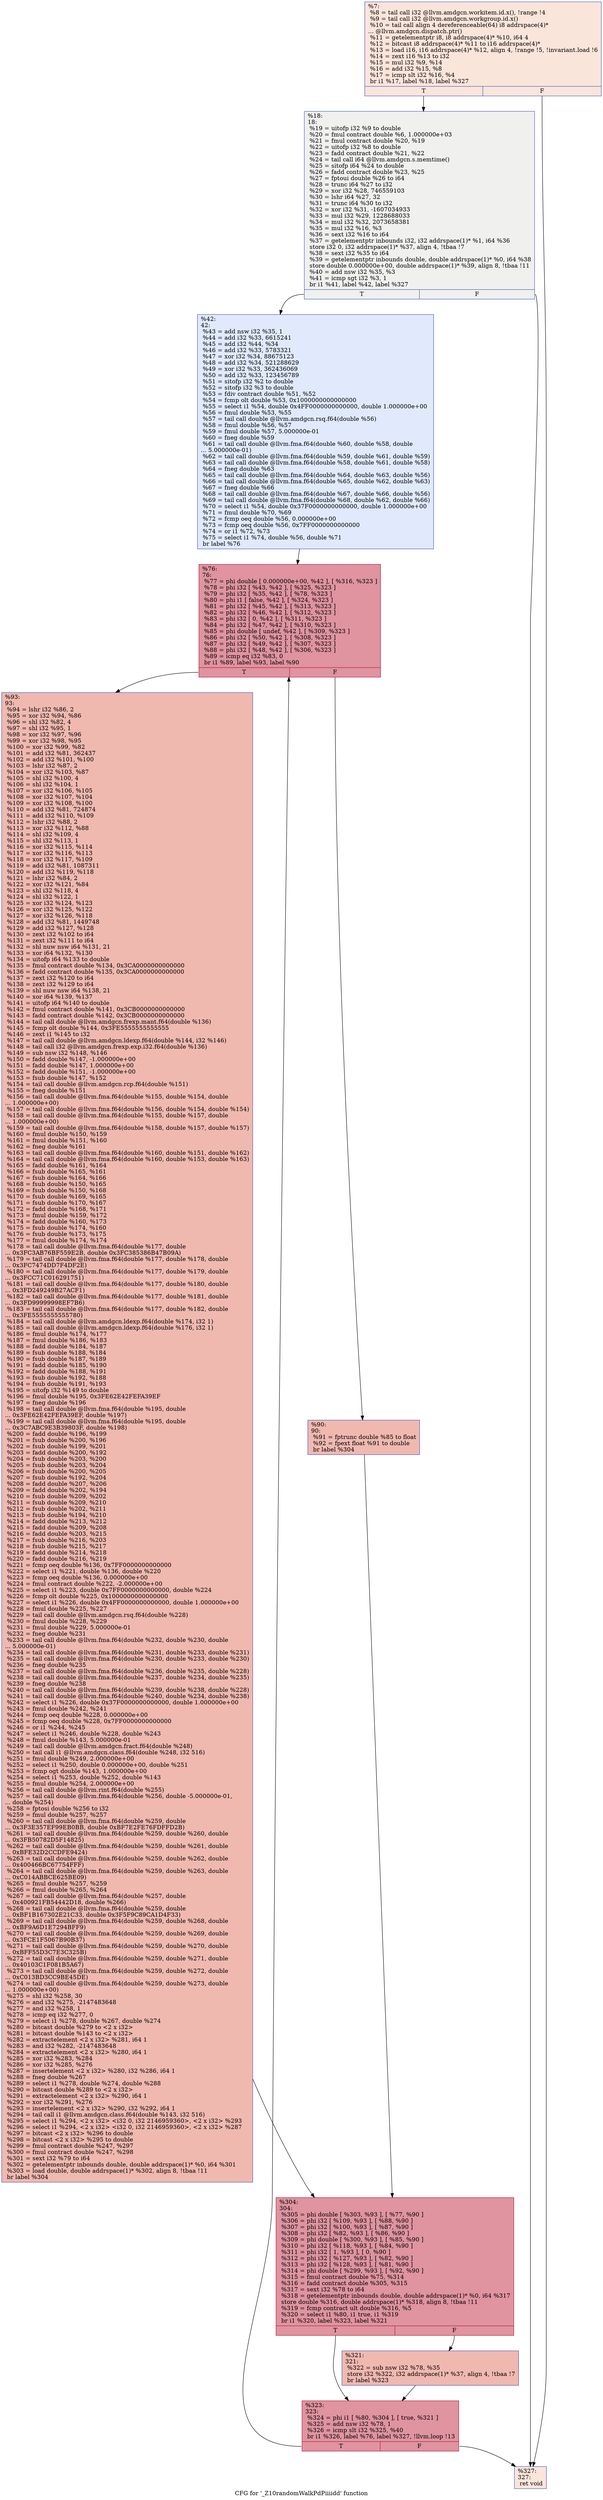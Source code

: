 digraph "CFG for '_Z10randomWalkPdPiiiidd' function" {
	label="CFG for '_Z10randomWalkPdPiiiidd' function";

	Node0x4f7b4e0 [shape=record,color="#3d50c3ff", style=filled, fillcolor="#f4c5ad70",label="{%7:\l  %8 = tail call i32 @llvm.amdgcn.workitem.id.x(), !range !4\l  %9 = tail call i32 @llvm.amdgcn.workgroup.id.x()\l  %10 = tail call align 4 dereferenceable(64) i8 addrspace(4)*\l... @llvm.amdgcn.dispatch.ptr()\l  %11 = getelementptr i8, i8 addrspace(4)* %10, i64 4\l  %12 = bitcast i8 addrspace(4)* %11 to i16 addrspace(4)*\l  %13 = load i16, i16 addrspace(4)* %12, align 4, !range !5, !invariant.load !6\l  %14 = zext i16 %13 to i32\l  %15 = mul i32 %9, %14\l  %16 = add i32 %15, %8\l  %17 = icmp slt i32 %16, %4\l  br i1 %17, label %18, label %327\l|{<s0>T|<s1>F}}"];
	Node0x4f7b4e0:s0 -> Node0x4f7d410;
	Node0x4f7b4e0:s1 -> Node0x4f7d4a0;
	Node0x4f7d410 [shape=record,color="#3d50c3ff", style=filled, fillcolor="#dedcdb70",label="{%18:\l18:                                               \l  %19 = uitofp i32 %9 to double\l  %20 = fmul contract double %6, 1.000000e+03\l  %21 = fmul contract double %20, %19\l  %22 = uitofp i32 %8 to double\l  %23 = fadd contract double %21, %22\l  %24 = tail call i64 @llvm.amdgcn.s.memtime()\l  %25 = sitofp i64 %24 to double\l  %26 = fadd contract double %23, %25\l  %27 = fptoui double %26 to i64\l  %28 = trunc i64 %27 to i32\l  %29 = xor i32 %28, 746559103\l  %30 = lshr i64 %27, 32\l  %31 = trunc i64 %30 to i32\l  %32 = xor i32 %31, -1607034933\l  %33 = mul i32 %29, 1228688033\l  %34 = mul i32 %32, 2073658381\l  %35 = mul i32 %16, %3\l  %36 = sext i32 %16 to i64\l  %37 = getelementptr inbounds i32, i32 addrspace(1)* %1, i64 %36\l  store i32 0, i32 addrspace(1)* %37, align 4, !tbaa !7\l  %38 = sext i32 %35 to i64\l  %39 = getelementptr inbounds double, double addrspace(1)* %0, i64 %38\l  store double 0.000000e+00, double addrspace(1)* %39, align 8, !tbaa !11\l  %40 = add nsw i32 %35, %3\l  %41 = icmp sgt i32 %3, 1\l  br i1 %41, label %42, label %327\l|{<s0>T|<s1>F}}"];
	Node0x4f7d410:s0 -> Node0x4f7f3a0;
	Node0x4f7d410:s1 -> Node0x4f7d4a0;
	Node0x4f7f3a0 [shape=record,color="#3d50c3ff", style=filled, fillcolor="#b9d0f970",label="{%42:\l42:                                               \l  %43 = add nsw i32 %35, 1\l  %44 = add i32 %33, 6615241\l  %45 = add i32 %44, %34\l  %46 = add i32 %33, 5783321\l  %47 = xor i32 %34, 88675123\l  %48 = add i32 %34, 521288629\l  %49 = xor i32 %33, 362436069\l  %50 = add i32 %33, 123456789\l  %51 = sitofp i32 %2 to double\l  %52 = sitofp i32 %3 to double\l  %53 = fdiv contract double %51, %52\l  %54 = fcmp olt double %53, 0x1000000000000000\l  %55 = select i1 %54, double 0x4FF0000000000000, double 1.000000e+00\l  %56 = fmul double %53, %55\l  %57 = tail call double @llvm.amdgcn.rsq.f64(double %56)\l  %58 = fmul double %56, %57\l  %59 = fmul double %57, 5.000000e-01\l  %60 = fneg double %59\l  %61 = tail call double @llvm.fma.f64(double %60, double %58, double\l... 5.000000e-01)\l  %62 = tail call double @llvm.fma.f64(double %59, double %61, double %59)\l  %63 = tail call double @llvm.fma.f64(double %58, double %61, double %58)\l  %64 = fneg double %63\l  %65 = tail call double @llvm.fma.f64(double %64, double %63, double %56)\l  %66 = tail call double @llvm.fma.f64(double %65, double %62, double %63)\l  %67 = fneg double %66\l  %68 = tail call double @llvm.fma.f64(double %67, double %66, double %56)\l  %69 = tail call double @llvm.fma.f64(double %68, double %62, double %66)\l  %70 = select i1 %54, double 0x37F0000000000000, double 1.000000e+00\l  %71 = fmul double %70, %69\l  %72 = fcmp oeq double %56, 0.000000e+00\l  %73 = fcmp oeq double %56, 0x7FF0000000000000\l  %74 = or i1 %72, %73\l  %75 = select i1 %74, double %56, double %71\l  br label %76\l}"];
	Node0x4f7f3a0 -> Node0x4f812f0;
	Node0x4f812f0 [shape=record,color="#b70d28ff", style=filled, fillcolor="#b70d2870",label="{%76:\l76:                                               \l  %77 = phi double [ 0.000000e+00, %42 ], [ %316, %323 ]\l  %78 = phi i32 [ %43, %42 ], [ %325, %323 ]\l  %79 = phi i32 [ %35, %42 ], [ %78, %323 ]\l  %80 = phi i1 [ false, %42 ], [ %324, %323 ]\l  %81 = phi i32 [ %45, %42 ], [ %313, %323 ]\l  %82 = phi i32 [ %46, %42 ], [ %312, %323 ]\l  %83 = phi i32 [ 0, %42 ], [ %311, %323 ]\l  %84 = phi i32 [ %47, %42 ], [ %310, %323 ]\l  %85 = phi double [ undef, %42 ], [ %309, %323 ]\l  %86 = phi i32 [ %50, %42 ], [ %308, %323 ]\l  %87 = phi i32 [ %49, %42 ], [ %307, %323 ]\l  %88 = phi i32 [ %48, %42 ], [ %306, %323 ]\l  %89 = icmp eq i32 %83, 0\l  br i1 %89, label %93, label %90\l|{<s0>T|<s1>F}}"];
	Node0x4f812f0:s0 -> Node0x4f825f0;
	Node0x4f812f0:s1 -> Node0x4f82680;
	Node0x4f82680 [shape=record,color="#3d50c3ff", style=filled, fillcolor="#de614d70",label="{%90:\l90:                                               \l  %91 = fptrunc double %85 to float\l  %92 = fpext float %91 to double\l  br label %304\l}"];
	Node0x4f82680 -> Node0x4f828a0;
	Node0x4f825f0 [shape=record,color="#3d50c3ff", style=filled, fillcolor="#de614d70",label="{%93:\l93:                                               \l  %94 = lshr i32 %86, 2\l  %95 = xor i32 %94, %86\l  %96 = shl i32 %82, 4\l  %97 = shl i32 %95, 1\l  %98 = xor i32 %97, %96\l  %99 = xor i32 %98, %95\l  %100 = xor i32 %99, %82\l  %101 = add i32 %81, 362437\l  %102 = add i32 %101, %100\l  %103 = lshr i32 %87, 2\l  %104 = xor i32 %103, %87\l  %105 = shl i32 %100, 4\l  %106 = shl i32 %104, 1\l  %107 = xor i32 %106, %105\l  %108 = xor i32 %107, %104\l  %109 = xor i32 %108, %100\l  %110 = add i32 %81, 724874\l  %111 = add i32 %110, %109\l  %112 = lshr i32 %88, 2\l  %113 = xor i32 %112, %88\l  %114 = shl i32 %109, 4\l  %115 = shl i32 %113, 1\l  %116 = xor i32 %115, %114\l  %117 = xor i32 %116, %113\l  %118 = xor i32 %117, %109\l  %119 = add i32 %81, 1087311\l  %120 = add i32 %119, %118\l  %121 = lshr i32 %84, 2\l  %122 = xor i32 %121, %84\l  %123 = shl i32 %118, 4\l  %124 = shl i32 %122, 1\l  %125 = xor i32 %124, %123\l  %126 = xor i32 %125, %122\l  %127 = xor i32 %126, %118\l  %128 = add i32 %81, 1449748\l  %129 = add i32 %127, %128\l  %130 = zext i32 %102 to i64\l  %131 = zext i32 %111 to i64\l  %132 = shl nuw nsw i64 %131, 21\l  %133 = xor i64 %132, %130\l  %134 = uitofp i64 %133 to double\l  %135 = fmul contract double %134, 0x3CA0000000000000\l  %136 = fadd contract double %135, 0x3CA0000000000000\l  %137 = zext i32 %120 to i64\l  %138 = zext i32 %129 to i64\l  %139 = shl nuw nsw i64 %138, 21\l  %140 = xor i64 %139, %137\l  %141 = uitofp i64 %140 to double\l  %142 = fmul contract double %141, 0x3CB0000000000000\l  %143 = fadd contract double %142, 0x3CB0000000000000\l  %144 = tail call double @llvm.amdgcn.frexp.mant.f64(double %136)\l  %145 = fcmp olt double %144, 0x3FE5555555555555\l  %146 = zext i1 %145 to i32\l  %147 = tail call double @llvm.amdgcn.ldexp.f64(double %144, i32 %146)\l  %148 = tail call i32 @llvm.amdgcn.frexp.exp.i32.f64(double %136)\l  %149 = sub nsw i32 %148, %146\l  %150 = fadd double %147, -1.000000e+00\l  %151 = fadd double %147, 1.000000e+00\l  %152 = fadd double %151, -1.000000e+00\l  %153 = fsub double %147, %152\l  %154 = tail call double @llvm.amdgcn.rcp.f64(double %151)\l  %155 = fneg double %151\l  %156 = tail call double @llvm.fma.f64(double %155, double %154, double\l... 1.000000e+00)\l  %157 = tail call double @llvm.fma.f64(double %156, double %154, double %154)\l  %158 = tail call double @llvm.fma.f64(double %155, double %157, double\l... 1.000000e+00)\l  %159 = tail call double @llvm.fma.f64(double %158, double %157, double %157)\l  %160 = fmul double %150, %159\l  %161 = fmul double %151, %160\l  %162 = fneg double %161\l  %163 = tail call double @llvm.fma.f64(double %160, double %151, double %162)\l  %164 = tail call double @llvm.fma.f64(double %160, double %153, double %163)\l  %165 = fadd double %161, %164\l  %166 = fsub double %165, %161\l  %167 = fsub double %164, %166\l  %168 = fsub double %150, %165\l  %169 = fsub double %150, %168\l  %170 = fsub double %169, %165\l  %171 = fsub double %170, %167\l  %172 = fadd double %168, %171\l  %173 = fmul double %159, %172\l  %174 = fadd double %160, %173\l  %175 = fsub double %174, %160\l  %176 = fsub double %173, %175\l  %177 = fmul double %174, %174\l  %178 = tail call double @llvm.fma.f64(double %177, double\l... 0x3FC3AB76BF559E2B, double 0x3FC385386B47B09A)\l  %179 = tail call double @llvm.fma.f64(double %177, double %178, double\l... 0x3FC7474DD7F4DF2E)\l  %180 = tail call double @llvm.fma.f64(double %177, double %179, double\l... 0x3FCC71C016291751)\l  %181 = tail call double @llvm.fma.f64(double %177, double %180, double\l... 0x3FD249249B27ACF1)\l  %182 = tail call double @llvm.fma.f64(double %177, double %181, double\l... 0x3FD99999998EF7B6)\l  %183 = tail call double @llvm.fma.f64(double %177, double %182, double\l... 0x3FE5555555555780)\l  %184 = tail call double @llvm.amdgcn.ldexp.f64(double %174, i32 1)\l  %185 = tail call double @llvm.amdgcn.ldexp.f64(double %176, i32 1)\l  %186 = fmul double %174, %177\l  %187 = fmul double %186, %183\l  %188 = fadd double %184, %187\l  %189 = fsub double %188, %184\l  %190 = fsub double %187, %189\l  %191 = fadd double %185, %190\l  %192 = fadd double %188, %191\l  %193 = fsub double %192, %188\l  %194 = fsub double %191, %193\l  %195 = sitofp i32 %149 to double\l  %196 = fmul double %195, 0x3FE62E42FEFA39EF\l  %197 = fneg double %196\l  %198 = tail call double @llvm.fma.f64(double %195, double\l... 0x3FE62E42FEFA39EF, double %197)\l  %199 = tail call double @llvm.fma.f64(double %195, double\l... 0x3C7ABC9E3B39803F, double %198)\l  %200 = fadd double %196, %199\l  %201 = fsub double %200, %196\l  %202 = fsub double %199, %201\l  %203 = fadd double %200, %192\l  %204 = fsub double %203, %200\l  %205 = fsub double %203, %204\l  %206 = fsub double %200, %205\l  %207 = fsub double %192, %204\l  %208 = fadd double %207, %206\l  %209 = fadd double %202, %194\l  %210 = fsub double %209, %202\l  %211 = fsub double %209, %210\l  %212 = fsub double %202, %211\l  %213 = fsub double %194, %210\l  %214 = fadd double %213, %212\l  %215 = fadd double %209, %208\l  %216 = fadd double %203, %215\l  %217 = fsub double %216, %203\l  %218 = fsub double %215, %217\l  %219 = fadd double %214, %218\l  %220 = fadd double %216, %219\l  %221 = fcmp oeq double %136, 0x7FF0000000000000\l  %222 = select i1 %221, double %136, double %220\l  %223 = fcmp oeq double %136, 0.000000e+00\l  %224 = fmul contract double %222, -2.000000e+00\l  %225 = select i1 %223, double 0x7FF0000000000000, double %224\l  %226 = fcmp olt double %225, 0x1000000000000000\l  %227 = select i1 %226, double 0x4FF0000000000000, double 1.000000e+00\l  %228 = fmul double %225, %227\l  %229 = tail call double @llvm.amdgcn.rsq.f64(double %228)\l  %230 = fmul double %228, %229\l  %231 = fmul double %229, 5.000000e-01\l  %232 = fneg double %231\l  %233 = tail call double @llvm.fma.f64(double %232, double %230, double\l... 5.000000e-01)\l  %234 = tail call double @llvm.fma.f64(double %231, double %233, double %231)\l  %235 = tail call double @llvm.fma.f64(double %230, double %233, double %230)\l  %236 = fneg double %235\l  %237 = tail call double @llvm.fma.f64(double %236, double %235, double %228)\l  %238 = tail call double @llvm.fma.f64(double %237, double %234, double %235)\l  %239 = fneg double %238\l  %240 = tail call double @llvm.fma.f64(double %239, double %238, double %228)\l  %241 = tail call double @llvm.fma.f64(double %240, double %234, double %238)\l  %242 = select i1 %226, double 0x37F0000000000000, double 1.000000e+00\l  %243 = fmul double %242, %241\l  %244 = fcmp oeq double %228, 0.000000e+00\l  %245 = fcmp oeq double %228, 0x7FF0000000000000\l  %246 = or i1 %244, %245\l  %247 = select i1 %246, double %228, double %243\l  %248 = fmul double %143, 5.000000e-01\l  %249 = tail call double @llvm.amdgcn.fract.f64(double %248)\l  %250 = tail call i1 @llvm.amdgcn.class.f64(double %248, i32 516)\l  %251 = fmul double %249, 2.000000e+00\l  %252 = select i1 %250, double 0.000000e+00, double %251\l  %253 = fcmp ogt double %143, 1.000000e+00\l  %254 = select i1 %253, double %252, double %143\l  %255 = fmul double %254, 2.000000e+00\l  %256 = tail call double @llvm.rint.f64(double %255)\l  %257 = tail call double @llvm.fma.f64(double %256, double -5.000000e-01,\l... double %254)\l  %258 = fptosi double %256 to i32\l  %259 = fmul double %257, %257\l  %260 = tail call double @llvm.fma.f64(double %259, double\l... 0x3F3E357EF99EB0BB, double 0xBF7E2FE76FDFFD2B)\l  %261 = tail call double @llvm.fma.f64(double %259, double %260, double\l... 0x3FB50782D5F14825)\l  %262 = tail call double @llvm.fma.f64(double %259, double %261, double\l... 0xBFE32D2CCDFE9424)\l  %263 = tail call double @llvm.fma.f64(double %259, double %262, double\l... 0x400466BC67754FFF)\l  %264 = tail call double @llvm.fma.f64(double %259, double %263, double\l... 0xC014ABBCE625BE09)\l  %265 = fmul double %257, %259\l  %266 = fmul double %265, %264\l  %267 = tail call double @llvm.fma.f64(double %257, double\l... 0x400921FB54442D18, double %266)\l  %268 = tail call double @llvm.fma.f64(double %259, double\l... 0xBF1B167302E21C33, double 0x3F5F9C89CA1D4F33)\l  %269 = tail call double @llvm.fma.f64(double %259, double %268, double\l... 0xBF9A6D1E7294BFF9)\l  %270 = tail call double @llvm.fma.f64(double %259, double %269, double\l... 0x3FCE1F5067B90B37)\l  %271 = tail call double @llvm.fma.f64(double %259, double %270, double\l... 0xBFF55D3C7E3C325B)\l  %272 = tail call double @llvm.fma.f64(double %259, double %271, double\l... 0x40103C1F081B5A67)\l  %273 = tail call double @llvm.fma.f64(double %259, double %272, double\l... 0xC013BD3CC9BE45DE)\l  %274 = tail call double @llvm.fma.f64(double %259, double %273, double\l... 1.000000e+00)\l  %275 = shl i32 %258, 30\l  %276 = and i32 %275, -2147483648\l  %277 = and i32 %258, 1\l  %278 = icmp eq i32 %277, 0\l  %279 = select i1 %278, double %267, double %274\l  %280 = bitcast double %279 to \<2 x i32\>\l  %281 = bitcast double %143 to \<2 x i32\>\l  %282 = extractelement \<2 x i32\> %281, i64 1\l  %283 = and i32 %282, -2147483648\l  %284 = extractelement \<2 x i32\> %280, i64 1\l  %285 = xor i32 %283, %284\l  %286 = xor i32 %285, %276\l  %287 = insertelement \<2 x i32\> %280, i32 %286, i64 1\l  %288 = fneg double %267\l  %289 = select i1 %278, double %274, double %288\l  %290 = bitcast double %289 to \<2 x i32\>\l  %291 = extractelement \<2 x i32\> %290, i64 1\l  %292 = xor i32 %291, %276\l  %293 = insertelement \<2 x i32\> %290, i32 %292, i64 1\l  %294 = tail call i1 @llvm.amdgcn.class.f64(double %143, i32 516)\l  %295 = select i1 %294, \<2 x i32\> \<i32 0, i32 2146959360\>, \<2 x i32\> %293\l  %296 = select i1 %294, \<2 x i32\> \<i32 0, i32 2146959360\>, \<2 x i32\> %287\l  %297 = bitcast \<2 x i32\> %296 to double\l  %298 = bitcast \<2 x i32\> %295 to double\l  %299 = fmul contract double %247, %297\l  %300 = fmul contract double %247, %298\l  %301 = sext i32 %79 to i64\l  %302 = getelementptr inbounds double, double addrspace(1)* %0, i64 %301\l  %303 = load double, double addrspace(1)* %302, align 8, !tbaa !11\l  br label %304\l}"];
	Node0x4f825f0 -> Node0x4f828a0;
	Node0x4f828a0 [shape=record,color="#b70d28ff", style=filled, fillcolor="#b70d2870",label="{%304:\l304:                                              \l  %305 = phi double [ %303, %93 ], [ %77, %90 ]\l  %306 = phi i32 [ %109, %93 ], [ %88, %90 ]\l  %307 = phi i32 [ %100, %93 ], [ %87, %90 ]\l  %308 = phi i32 [ %82, %93 ], [ %86, %90 ]\l  %309 = phi double [ %300, %93 ], [ %85, %90 ]\l  %310 = phi i32 [ %118, %93 ], [ %84, %90 ]\l  %311 = phi i32 [ 1, %93 ], [ 0, %90 ]\l  %312 = phi i32 [ %127, %93 ], [ %82, %90 ]\l  %313 = phi i32 [ %128, %93 ], [ %81, %90 ]\l  %314 = phi double [ %299, %93 ], [ %92, %90 ]\l  %315 = fmul contract double %75, %314\l  %316 = fadd contract double %305, %315\l  %317 = sext i32 %78 to i64\l  %318 = getelementptr inbounds double, double addrspace(1)* %0, i64 %317\l  store double %316, double addrspace(1)* %318, align 8, !tbaa !11\l  %319 = fcmp contract ult double %316, %5\l  %320 = select i1 %80, i1 true, i1 %319\l  br i1 %320, label %323, label %321\l|{<s0>T|<s1>F}}"];
	Node0x4f828a0:s0 -> Node0x4f813f0;
	Node0x4f828a0:s1 -> Node0x4f8f030;
	Node0x4f8f030 [shape=record,color="#3d50c3ff", style=filled, fillcolor="#de614d70",label="{%321:\l321:                                              \l  %322 = sub nsw i32 %78, %35\l  store i32 %322, i32 addrspace(1)* %37, align 4, !tbaa !7\l  br label %323\l}"];
	Node0x4f8f030 -> Node0x4f813f0;
	Node0x4f813f0 [shape=record,color="#b70d28ff", style=filled, fillcolor="#b70d2870",label="{%323:\l323:                                              \l  %324 = phi i1 [ %80, %304 ], [ true, %321 ]\l  %325 = add nsw i32 %78, 1\l  %326 = icmp slt i32 %325, %40\l  br i1 %326, label %76, label %327, !llvm.loop !13\l|{<s0>T|<s1>F}}"];
	Node0x4f813f0:s0 -> Node0x4f812f0;
	Node0x4f813f0:s1 -> Node0x4f7d4a0;
	Node0x4f7d4a0 [shape=record,color="#3d50c3ff", style=filled, fillcolor="#f4c5ad70",label="{%327:\l327:                                              \l  ret void\l}"];
}
